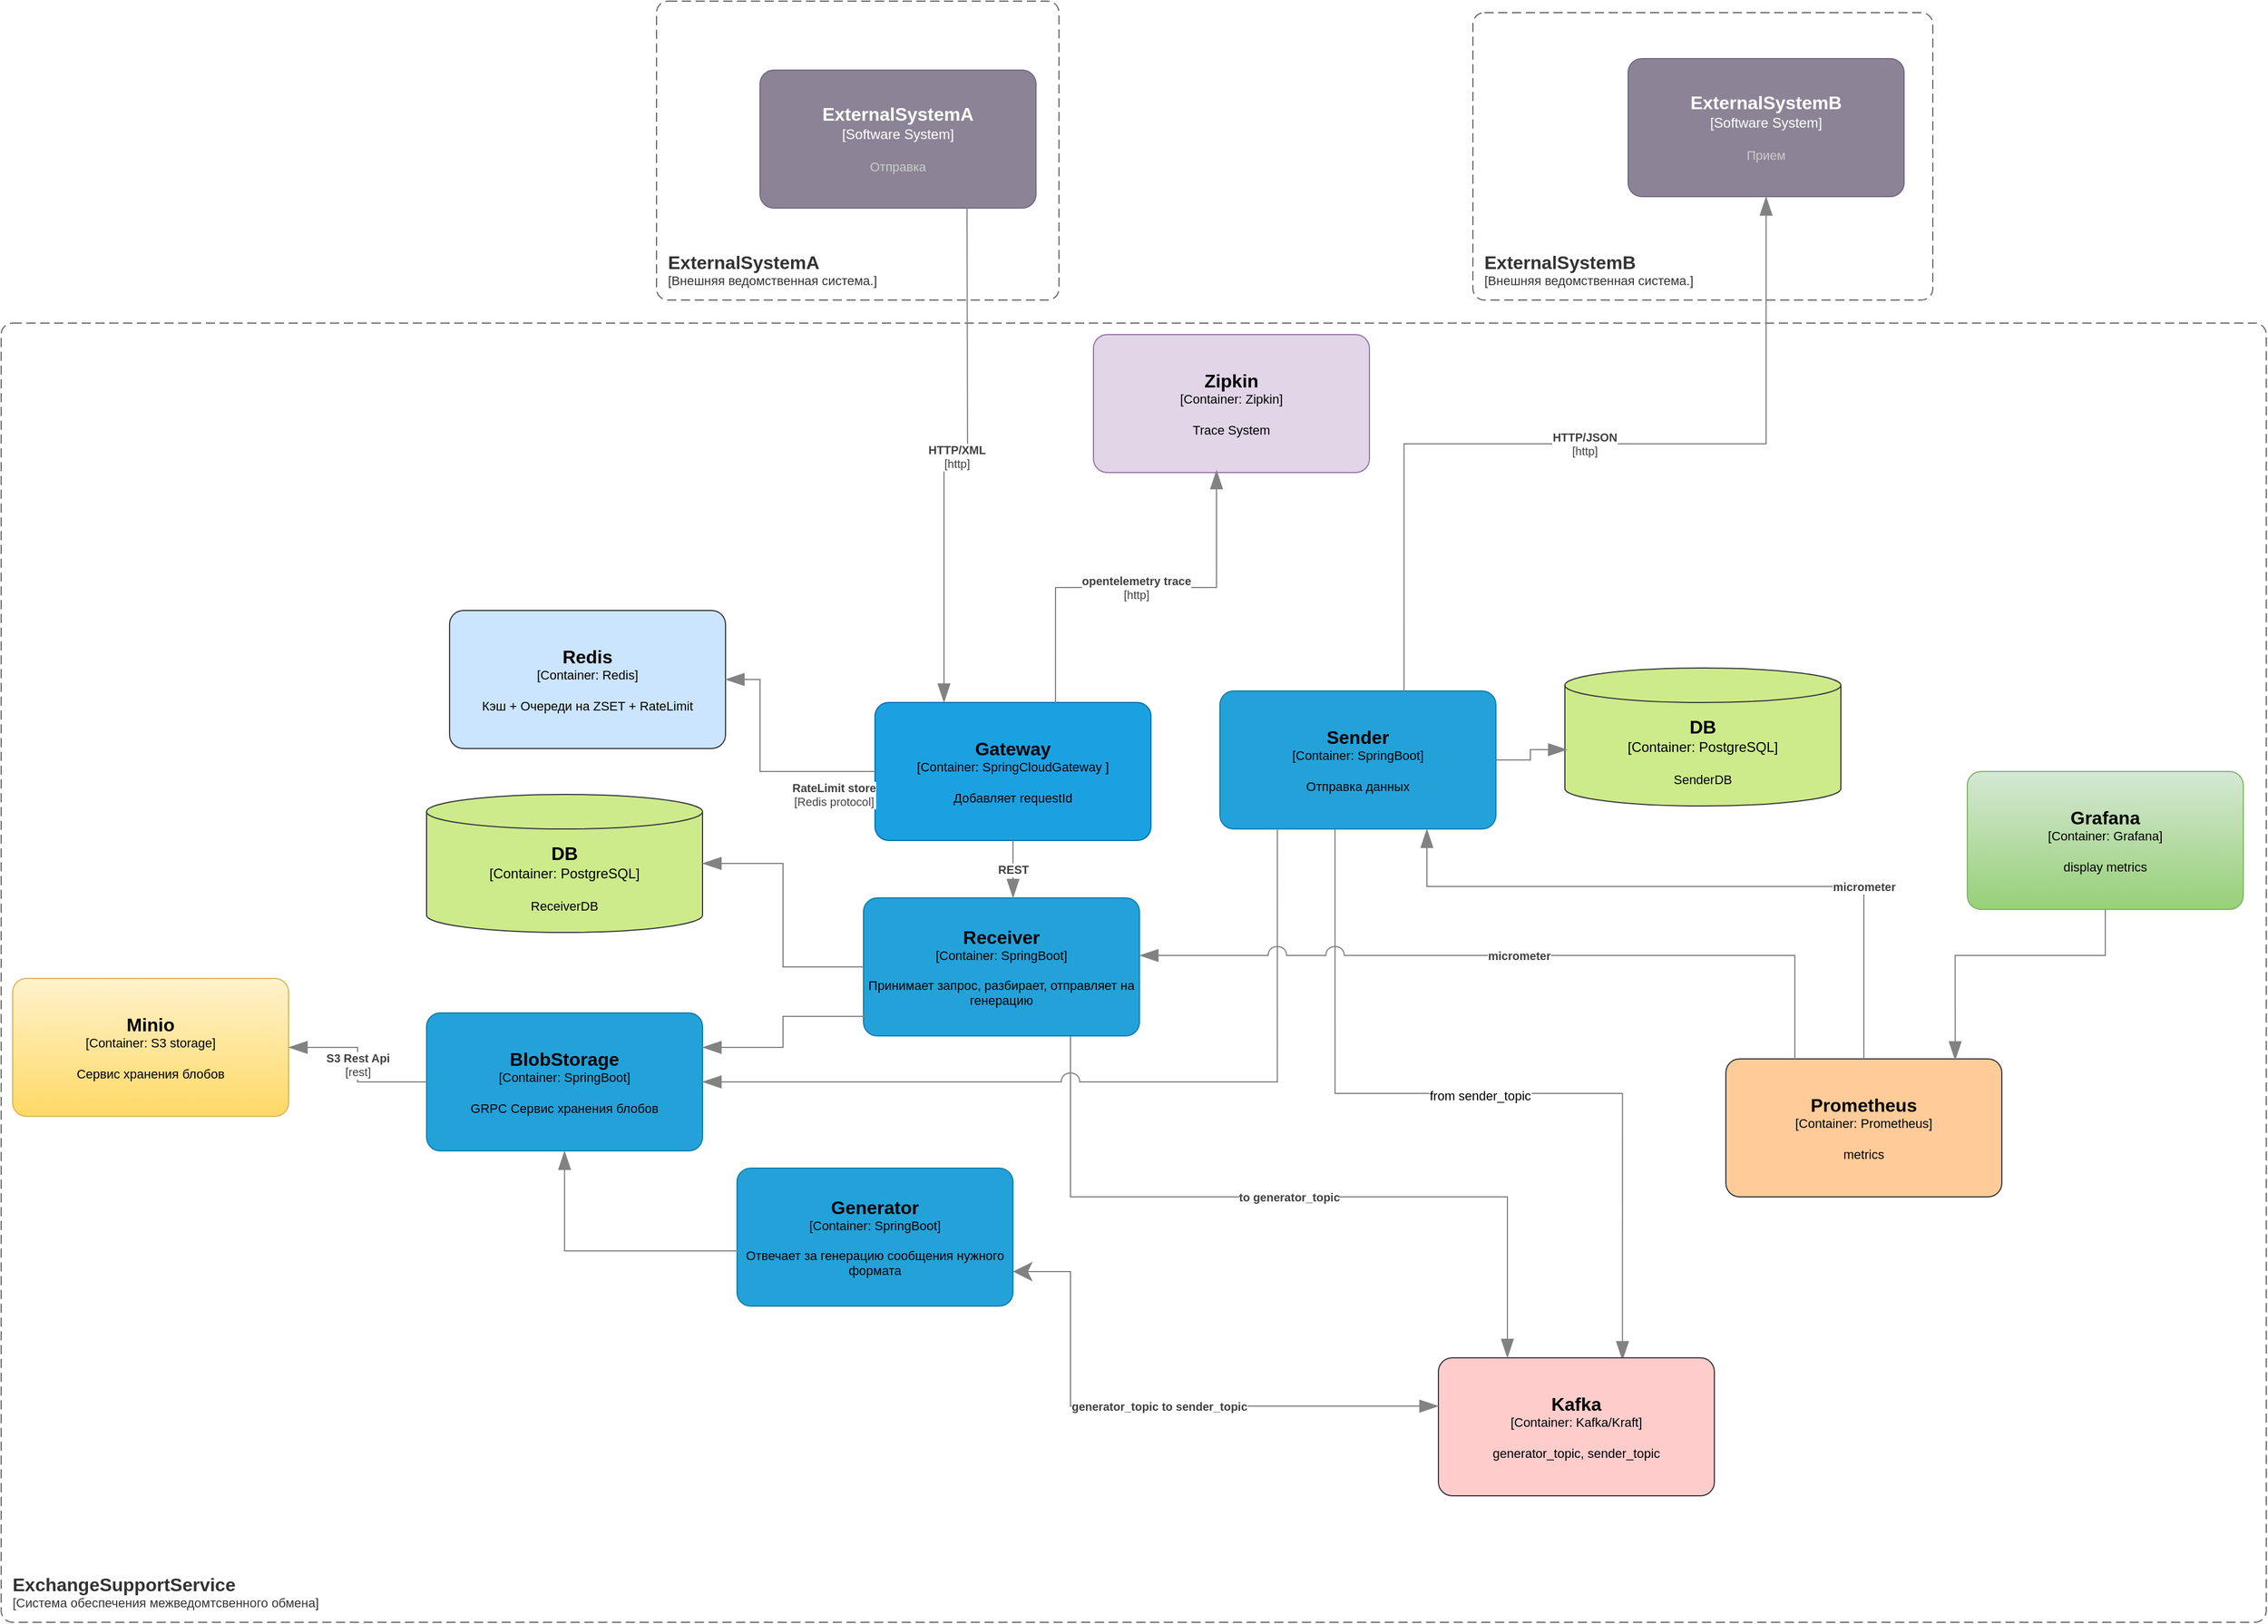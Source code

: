 <mxfile version="26.0.16">
  <diagram name="Page-1" id="t3dytBq4bdNC_tXrDIxK">
    <mxGraphModel dx="2210" dy="1938" grid="1" gridSize="10" guides="1" tooltips="1" connect="1" arrows="1" fold="1" page="1" pageScale="1" pageWidth="850" pageHeight="1100" math="0" shadow="0">
      <root>
        <mxCell id="0" />
        <mxCell id="1" parent="0" />
        <object placeholders="1" c4Type="" c4Description="" label="&lt;div style=&quot;text-align: left&quot;&gt;&lt;div style=&quot;text-align: center&quot;&gt;&lt;b&gt;%c4Description%&lt;/b&gt;&lt;/div&gt;" id="g1uwkmxq5E0kZM4VoFXX-60">
          <mxCell style="endArrow=blockThin;html=1;fontSize=10;fontColor=#404040;strokeWidth=1;endFill=1;strokeColor=#828282;elbow=vertical;metaEdit=1;endSize=14;startSize=14;jumpStyle=arc;jumpSize=16;rounded=0;edgeStyle=orthogonalEdgeStyle;entryX=0.667;entryY=0.017;entryDx=0;entryDy=0;entryPerimeter=0;exitX=0.417;exitY=0.992;exitDx=0;exitDy=0;exitPerimeter=0;" parent="1" source="g1uwkmxq5E0kZM4VoFXX-7" target="g1uwkmxq5E0kZM4VoFXX-45" edge="1">
            <mxGeometry width="240" relative="1" as="geometry">
              <mxPoint x="990" as="sourcePoint" />
              <mxPoint x="820" y="490" as="targetPoint" />
            </mxGeometry>
          </mxCell>
        </object>
        <mxCell id="gR_fpFGUu_pMu_dEn3XF-1" value="from sender_topic" style="edgeLabel;html=1;align=center;verticalAlign=middle;resizable=0;points=[];" vertex="1" connectable="0" parent="g1uwkmxq5E0kZM4VoFXX-60">
          <mxGeometry x="-0.0" y="-2" relative="1" as="geometry">
            <mxPoint as="offset" />
          </mxGeometry>
        </mxCell>
        <object placeholders="1" c4Type="" c4Description="to generator_topic" label="&lt;div style=&quot;text-align: left&quot;&gt;&lt;div style=&quot;text-align: center&quot;&gt;&lt;b&gt;%c4Description%&lt;/b&gt;&lt;/div&gt;" id="g1uwkmxq5E0kZM4VoFXX-59">
          <mxCell style="endArrow=blockThin;html=1;fontSize=10;fontColor=#404040;strokeWidth=1;endFill=1;strokeColor=#828282;elbow=vertical;metaEdit=1;endSize=14;startSize=14;jumpStyle=arc;jumpSize=16;rounded=0;edgeStyle=orthogonalEdgeStyle;exitX=0.75;exitY=1;exitDx=0;exitDy=0;exitPerimeter=0;entryX=0.25;entryY=0;entryDx=0;entryDy=0;entryPerimeter=0;" parent="1" source="g1uwkmxq5E0kZM4VoFXX-19" target="g1uwkmxq5E0kZM4VoFXX-45" edge="1">
            <mxGeometry width="240" relative="1" as="geometry">
              <mxPoint x="580" y="196" as="sourcePoint" />
              <mxPoint x="805" y="526" as="targetPoint" />
            </mxGeometry>
          </mxCell>
        </object>
        <object placeholders="1" c4Name="ExchangeSupportService" c4Type="SystemScopeBoundary" c4Application="Система обеспечения межведомтсвенного обмена" label="&lt;font style=&quot;font-size: 16px&quot;&gt;&lt;b&gt;&lt;div style=&quot;text-align: left&quot;&gt;%c4Name%&lt;/div&gt;&lt;/b&gt;&lt;/font&gt;&lt;div style=&quot;text-align: left&quot;&gt;[%c4Application%]&lt;/div&gt;" id="g1uwkmxq5E0kZM4VoFXX-1">
          <mxCell style="rounded=1;fontSize=11;whiteSpace=wrap;html=1;dashed=1;arcSize=20;fillColor=none;strokeColor=#666666;fontColor=#333333;labelBackgroundColor=none;align=left;verticalAlign=bottom;labelBorderColor=none;spacingTop=0;spacing=10;dashPattern=8 4;metaEdit=1;rotatable=0;perimeter=rectanglePerimeter;noLabel=0;labelPadding=0;allowArrows=0;connectable=0;expand=0;recursiveResize=0;editable=1;pointerEvents=0;absoluteArcSize=1;points=[[0.25,0,0],[0.5,0,0],[0.75,0,0],[1,0.25,0],[1,0.5,0],[1,0.75,0],[0.75,1,0],[0.5,1,0],[0.25,1,0],[0,0.75,0],[0,0.5,0],[0,0.25,0]];" parent="1" vertex="1">
            <mxGeometry x="-380" y="-350" width="1970" height="1130" as="geometry" />
          </mxCell>
        </object>
        <object placeholders="1" c4Name="ExternalSystemA" c4Type="Software System" c4Description="Отправка" label="&lt;font style=&quot;font-size: 16px&quot;&gt;&lt;b&gt;%c4Name%&lt;/b&gt;&lt;/font&gt;&lt;div&gt;[%c4Type%]&lt;/div&gt;&lt;br&gt;&lt;div&gt;&lt;font style=&quot;font-size: 11px&quot;&gt;&lt;font color=&quot;#cccccc&quot;&gt;%c4Description%&lt;/font&gt;&lt;/div&gt;" id="g1uwkmxq5E0kZM4VoFXX-2">
          <mxCell style="rounded=1;whiteSpace=wrap;html=1;labelBackgroundColor=none;fillColor=#8C8496;fontColor=#ffffff;align=center;arcSize=10;strokeColor=#736782;metaEdit=1;resizable=0;points=[[0.25,0,0],[0.5,0,0],[0.75,0,0],[1,0.25,0],[1,0.5,0],[1,0.75,0],[0.75,1,0],[0.5,1,0],[0.25,1,0],[0,0.75,0],[0,0.5,0],[0,0.25,0]];" parent="1" vertex="1">
            <mxGeometry x="280" y="-570" width="240" height="120" as="geometry" />
          </mxCell>
        </object>
        <object placeholders="1" c4Name="ExternalSystemB" c4Type="Software System" c4Description="Прием" label="&lt;font style=&quot;font-size: 16px&quot;&gt;&lt;b&gt;%c4Name%&lt;/b&gt;&lt;/font&gt;&lt;div&gt;[%c4Type%]&lt;/div&gt;&lt;br&gt;&lt;div&gt;&lt;font style=&quot;font-size: 11px&quot;&gt;&lt;font color=&quot;#cccccc&quot;&gt;%c4Description%&lt;/font&gt;&lt;/div&gt;" id="g1uwkmxq5E0kZM4VoFXX-5">
          <mxCell style="rounded=1;whiteSpace=wrap;html=1;labelBackgroundColor=none;fillColor=#8C8496;fontColor=#ffffff;align=center;arcSize=10;strokeColor=#736782;metaEdit=1;resizable=0;points=[[0.25,0,0],[0.5,0,0],[0.75,0,0],[1,0.25,0],[1,0.5,0],[1,0.75,0],[0.75,1,0],[0.5,1,0],[0.25,1,0],[0,0.75,0],[0,0.5,0],[0,0.25,0]];" parent="1" vertex="1">
            <mxGeometry x="1035" y="-580" width="240" height="120" as="geometry" />
          </mxCell>
        </object>
        <object placeholders="1" c4Name="Sender" c4Type="Container" c4Technology="SpringBoot" c4Description="Отправка данных" label="&lt;font style=&quot;font-size: 16px&quot;&gt;&lt;b&gt;%c4Name%&lt;/b&gt;&lt;/font&gt;&lt;div&gt;[%c4Type%: %c4Technology%]&lt;/div&gt;&lt;br&gt;&lt;div&gt;&lt;font style=&quot;font-size: 11px&quot;&gt;&lt;font&gt;%c4Description%&lt;/font&gt;&lt;/font&gt;&lt;/div&gt;" id="g1uwkmxq5E0kZM4VoFXX-7">
          <mxCell style="rounded=1;whiteSpace=wrap;html=1;fontSize=11;labelBackgroundColor=none;fillColor=#23A2D9;fontColor=#000000;align=center;arcSize=10;strokeColor=#0E7DAD;metaEdit=1;resizable=0;points=[[0.25,0,0],[0.5,0,0],[0.75,0,0],[1,0.25,0],[1,0.5,0],[1,0.75,0],[0.75,1,0],[0.5,1,0],[0.25,1,0],[0,0.75,0],[0,0.5,0],[0,0.25,0]];" parent="1" vertex="1">
            <mxGeometry x="680" y="-30" width="240" height="120" as="geometry" />
          </mxCell>
        </object>
        <object placeholders="1" c4Name="Gateway" c4Type="Container" c4Technology="SpringCloudGateway " c4Description="Добавляет requestId" label="&lt;font style=&quot;font-size: 16px&quot;&gt;&lt;b&gt;%c4Name%&lt;/b&gt;&lt;/font&gt;&lt;div&gt;[%c4Type%: %c4Technology%]&lt;/div&gt;&lt;br&gt;&lt;div&gt;&lt;font style=&quot;font-size: 11px&quot;&gt;&lt;font&gt;%c4Description%&lt;/font&gt;&lt;/font&gt;&lt;/div&gt;" id="g1uwkmxq5E0kZM4VoFXX-6">
          <mxCell style="rounded=1;whiteSpace=wrap;html=1;fontSize=11;labelBackgroundColor=none;fillColor=#1ba1e2;align=center;arcSize=10;strokeColor=#006EAF;metaEdit=1;resizable=0;points=[[0.25,0,0],[0.5,0,0],[0.75,0,0],[1,0.25,0],[1,0.5,0],[1,0.75,0],[0.75,1,0],[0.5,1,0],[0.25,1,0],[0,0.75,0],[0,0.5,0],[0,0.25,0]];fontColor=#000000;" parent="1" vertex="1">
            <mxGeometry x="380" y="-20" width="240" height="120" as="geometry" />
          </mxCell>
        </object>
        <object placeholders="1" c4Name="ExternalSystemA" c4Type="Software System" c4Application="Внешняя ведомственная система." label="&lt;font style=&quot;font-size: 16px&quot;&gt;&lt;b&gt;&lt;div style=&quot;text-align: left&quot;&gt;%c4Name%&lt;/div&gt;&lt;/b&gt;&lt;/font&gt;&lt;div style=&quot;text-align: left&quot;&gt;[%c4Application%]&lt;/div&gt;" id="g1uwkmxq5E0kZM4VoFXX-13">
          <mxCell style="rounded=1;fontSize=11;whiteSpace=wrap;html=1;dashed=1;arcSize=20;fillColor=none;strokeColor=#666666;fontColor=#333333;labelBackgroundColor=none;align=left;verticalAlign=bottom;labelBorderColor=none;spacingTop=0;spacing=10;dashPattern=8 4;metaEdit=1;rotatable=0;perimeter=rectanglePerimeter;noLabel=0;labelPadding=0;allowArrows=0;connectable=0;expand=0;recursiveResize=0;editable=1;pointerEvents=0;absoluteArcSize=1;points=[[0.25,0,0],[0.5,0,0],[0.75,0,0],[1,0.25,0],[1,0.5,0],[1,0.75,0],[0.75,1,0],[0.5,1,0],[0.25,1,0],[0,0.75,0],[0,0.5,0],[0,0.25,0]];" parent="1" vertex="1">
            <mxGeometry x="190" y="-630" width="350" height="260" as="geometry" />
          </mxCell>
        </object>
        <object placeholders="1" c4Name="ExternalSystemB" c4Type="Software System" c4Application="Внешняя ведомственная система." label="&lt;font style=&quot;font-size: 16px&quot;&gt;&lt;b&gt;&lt;div style=&quot;text-align: left&quot;&gt;%c4Name%&lt;/div&gt;&lt;/b&gt;&lt;/font&gt;&lt;div style=&quot;text-align: left&quot;&gt;[%c4Application%]&lt;/div&gt;" id="g1uwkmxq5E0kZM4VoFXX-14">
          <mxCell style="rounded=1;fontSize=11;whiteSpace=wrap;html=1;dashed=1;arcSize=20;fillColor=none;strokeColor=#666666;fontColor=#333333;labelBackgroundColor=none;align=left;verticalAlign=bottom;labelBorderColor=none;spacingTop=0;spacing=10;dashPattern=8 4;metaEdit=1;rotatable=0;perimeter=rectanglePerimeter;noLabel=0;labelPadding=0;allowArrows=0;connectable=0;expand=0;recursiveResize=0;editable=1;pointerEvents=0;absoluteArcSize=1;points=[[0.25,0,0],[0.5,0,0],[0.75,0,0],[1,0.25,0],[1,0.5,0],[1,0.75,0],[0.75,1,0],[0.5,1,0],[0.25,1,0],[0,0.75,0],[0,0.5,0],[0,0.25,0]];" parent="1" vertex="1">
            <mxGeometry x="900" y="-620" width="400" height="250" as="geometry" />
          </mxCell>
        </object>
        <object placeholders="1" c4Name="Receiver" c4Type="Container" c4Technology="SpringBoot" c4Description="Принимает запрос, разбирает, отправляет &lt;processGUID, messageID&gt; на генерацию" label="&lt;font style=&quot;font-size: 16px&quot;&gt;&lt;b&gt;%c4Name%&lt;/b&gt;&lt;/font&gt;&lt;div&gt;[%c4Type%: %c4Technology%]&lt;/div&gt;&lt;br&gt;&lt;div&gt;&lt;font style=&quot;font-size: 11px&quot;&gt;&lt;font&gt;%c4Description%&lt;/font&gt;&lt;/font&gt;&lt;/div&gt;" id="g1uwkmxq5E0kZM4VoFXX-19">
          <mxCell style="rounded=1;whiteSpace=wrap;html=1;fontSize=11;labelBackgroundColor=none;fillColor=#23A2D9;fontColor=#000000;align=center;arcSize=10;strokeColor=#0E7DAD;metaEdit=1;resizable=0;points=[[0.25,0,0],[0.5,0,0],[0.75,0,0],[1,0.25,0],[1,0.5,0],[1,0.75,0],[0.75,1,0],[0.5,1,0],[0.25,1,0],[0,0.75,0],[0,0.5,0],[0,0.25,0]];" parent="1" vertex="1">
            <mxGeometry x="370" y="150" width="240" height="120" as="geometry" />
          </mxCell>
        </object>
        <object placeholders="1" c4Name="BlobStorage" c4Type="Container" c4Technology="SpringBoot" c4Description="GRPC Сервис хранения блобов" label="&lt;font style=&quot;font-size: 16px&quot;&gt;&lt;b&gt;%c4Name%&lt;/b&gt;&lt;/font&gt;&lt;div&gt;[%c4Type%: %c4Technology%]&lt;/div&gt;&lt;br&gt;&lt;div&gt;&lt;font style=&quot;font-size: 11px&quot;&gt;&lt;font&gt;%c4Description%&lt;/font&gt;&lt;/font&gt;&lt;/div&gt;" id="g1uwkmxq5E0kZM4VoFXX-22">
          <mxCell style="rounded=1;whiteSpace=wrap;html=1;fontSize=11;labelBackgroundColor=none;fillColor=#23A2D9;fontColor=#000000;align=center;arcSize=10;strokeColor=#0E7DAD;metaEdit=1;resizable=0;points=[[0.25,0,0],[0.5,0,0],[0.75,0,0],[1,0.25,0],[1,0.5,0],[1,0.75,0],[0.75,1,0],[0.5,1,0],[0.25,1,0],[0,0.75,0],[0,0.5,0],[0,0.25,0]];" parent="1" vertex="1">
            <mxGeometry x="-10" y="250" width="240" height="120" as="geometry" />
          </mxCell>
        </object>
        <object placeholders="1" c4Name="DB" c4Type="Container" c4Technology="PostgreSQL" c4Description="ReceiverDB" label="&lt;font style=&quot;font-size: 16px&quot;&gt;&lt;b&gt;%c4Name%&lt;/b&gt;&lt;/font&gt;&lt;div&gt;[%c4Type%:&amp;nbsp;%c4Technology%]&lt;/div&gt;&lt;br&gt;&lt;div&gt;&lt;font style=&quot;font-size: 11px&quot;&gt;&lt;font color=&quot;#000000&quot;&gt;%c4Description%&lt;/font&gt;&lt;/div&gt;" id="g1uwkmxq5E0kZM4VoFXX-24">
          <mxCell style="shape=cylinder3;size=15;whiteSpace=wrap;html=1;boundedLbl=1;rounded=0;labelBackgroundColor=none;fillColor=#cdeb8b;fontSize=12;align=center;strokeColor=#36393d;metaEdit=1;points=[[0.5,0,0],[1,0.25,0],[1,0.5,0],[1,0.75,0],[0.5,1,0],[0,0.75,0],[0,0.5,0],[0,0.25,0]];resizable=0;" parent="1" vertex="1">
            <mxGeometry x="-10" y="60" width="240" height="120" as="geometry" />
          </mxCell>
        </object>
        <object placeholders="1" c4Name="Minio" c4Type="Container" c4Technology="S3 storage" c4Description="Сервис хранения блобов" label="&lt;font style=&quot;font-size: 16px&quot;&gt;&lt;b&gt;%c4Name%&lt;/b&gt;&lt;/font&gt;&lt;div&gt;[%c4Type%: %c4Technology%]&lt;/div&gt;&lt;br&gt;&lt;div&gt;&lt;font style=&quot;font-size: 11px&quot;&gt;&lt;font&gt;%c4Description%&lt;/font&gt;&lt;/font&gt;&lt;/div&gt;" id="g1uwkmxq5E0kZM4VoFXX-28">
          <mxCell style="rounded=1;whiteSpace=wrap;html=1;fontSize=11;labelBackgroundColor=none;fillColor=#fff2cc;align=center;arcSize=10;strokeColor=#d6b656;metaEdit=1;resizable=0;points=[[0.25,0,0],[0.5,0,0],[0.75,0,0],[1,0.25,0],[1,0.5,0],[1,0.75,0],[0.75,1,0],[0.5,1,0],[0.25,1,0],[0,0.75,0],[0,0.5,0],[0,0.25,0]];gradientColor=#ffd966;" parent="1" vertex="1">
            <mxGeometry x="-370" y="220" width="240" height="120" as="geometry" />
          </mxCell>
        </object>
        <object placeholders="1" c4Type="" c4Technology="rest" c4Description="S3 Rest Api" label="&lt;div style=&quot;text-align: left&quot;&gt;&lt;div style=&quot;text-align: center&quot;&gt;&lt;b&gt;%c4Description%&lt;/b&gt;&lt;/div&gt;&lt;div style=&quot;text-align: center&quot;&gt;[%c4Technology%]&lt;/div&gt;&lt;/div&gt;" id="g1uwkmxq5E0kZM4VoFXX-32">
          <mxCell style="endArrow=blockThin;html=1;fontSize=10;fontColor=#404040;strokeWidth=1;endFill=1;strokeColor=#828282;elbow=vertical;metaEdit=1;endSize=14;startSize=14;jumpStyle=arc;jumpSize=16;rounded=0;edgeStyle=orthogonalEdgeStyle;entryX=1;entryY=0.5;entryDx=0;entryDy=0;entryPerimeter=0;exitX=0;exitY=0.5;exitDx=0;exitDy=0;exitPerimeter=0;" parent="1" source="g1uwkmxq5E0kZM4VoFXX-22" target="g1uwkmxq5E0kZM4VoFXX-28" edge="1">
            <mxGeometry width="240" relative="1" as="geometry">
              <mxPoint x="-10" y="320" as="sourcePoint" />
              <mxPoint x="690" y="410" as="targetPoint" />
            </mxGeometry>
          </mxCell>
        </object>
        <object placeholders="1" c4Name="Generator" c4Type="Container" c4Technology="SpringBoot" c4Description="Отвечает за генерацию сообщения нужного формата" label="&lt;font style=&quot;font-size: 16px&quot;&gt;&lt;b&gt;%c4Name%&lt;/b&gt;&lt;/font&gt;&lt;div&gt;[%c4Type%: %c4Technology%]&lt;/div&gt;&lt;br&gt;&lt;div&gt;&lt;font style=&quot;font-size: 11px&quot;&gt;&lt;font&gt;%c4Description%&lt;/font&gt;&lt;/font&gt;&lt;/div&gt;" id="g1uwkmxq5E0kZM4VoFXX-35">
          <mxCell style="rounded=1;whiteSpace=wrap;html=1;fontSize=11;labelBackgroundColor=none;fillColor=#23A2D9;fontColor=#000000;align=center;arcSize=10;strokeColor=#0E7DAD;metaEdit=1;resizable=0;points=[[0.25,0,0],[0.5,0,0],[0.75,0,0],[1,0.25,0],[1,0.5,0],[1,0.75,0],[0.75,1,0],[0.5,1,0],[0.25,1,0],[0,0.75,0],[0,0.5,0],[0,0.25,0]];" parent="1" vertex="1">
            <mxGeometry x="260" y="385" width="240" height="120" as="geometry" />
          </mxCell>
        </object>
        <object placeholders="1" c4Name="Kafka" c4Type="Container" c4Technology="Kafka/Kraft" c4Description="generator_topic, sender_topic" label="&lt;font style=&quot;font-size: 16px&quot;&gt;&lt;b&gt;%c4Name%&lt;/b&gt;&lt;/font&gt;&lt;div&gt;[%c4Type%: %c4Technology%]&lt;/div&gt;&lt;br&gt;&lt;div&gt;&lt;font style=&quot;font-size: 11px&quot;&gt;&lt;font color=&quot;#000000&quot;&gt;%c4Description%&lt;/font&gt;&lt;/div&gt;" id="g1uwkmxq5E0kZM4VoFXX-45">
          <mxCell style="rounded=1;whiteSpace=wrap;html=1;fontSize=11;labelBackgroundColor=none;fillColor=#ffcccc;align=center;arcSize=10;strokeColor=#36393d;metaEdit=1;resizable=0;points=[[0.25,0,0],[0.5,0,0],[0.75,0,0],[1,0.25,0],[1,0.5,0],[1,0.75,0],[0.75,1,0],[0.5,1,0],[0.25,1,0],[0,0.75,0],[0,0.5,0],[0,0.25,0]];" parent="1" vertex="1">
            <mxGeometry x="870" y="550" width="240" height="120" as="geometry" />
          </mxCell>
        </object>
        <object placeholders="1" c4Name="Redis" c4Type="Container" c4Technology="Redis" c4Description="Кэш + Очереди на ZSET + RateLimit" label="&lt;font style=&quot;font-size: 16px&quot;&gt;&lt;b&gt;%c4Name%&lt;/b&gt;&lt;/font&gt;&lt;div&gt;[%c4Type%: %c4Technology%]&lt;/div&gt;&lt;br&gt;&lt;div&gt;&lt;font style=&quot;font-size: 11px&quot;&gt;&lt;font&gt;%c4Description%&lt;/font&gt;&lt;/font&gt;&lt;/div&gt;" id="g1uwkmxq5E0kZM4VoFXX-46">
          <mxCell style="rounded=1;whiteSpace=wrap;html=1;fontSize=11;labelBackgroundColor=none;fillColor=#cce5ff;align=center;arcSize=10;strokeColor=#36393d;metaEdit=1;resizable=0;points=[[0.25,0,0],[0.5,0,0],[0.75,0,0],[1,0.25,0],[1,0.5,0],[1,0.75,0],[0.75,1,0],[0.5,1,0],[0.25,1,0],[0,0.75,0],[0,0.5,0],[0,0.25,0]];fontColor=#000000;" parent="1" vertex="1">
            <mxGeometry x="10" y="-100" width="240" height="120" as="geometry" />
          </mxCell>
        </object>
        <object placeholders="1" c4Type="kafka protocol" c4Description="generator_topic to sender_topic" label="&lt;div style=&quot;text-align: left&quot;&gt;&lt;div style=&quot;text-align: center&quot;&gt;&lt;b&gt;%c4Description%&lt;/b&gt;&lt;/div&gt;" id="g1uwkmxq5E0kZM4VoFXX-58">
          <mxCell style="endArrow=blockThin;html=1;fontSize=10;fontColor=#404040;strokeWidth=1;endFill=1;strokeColor=#828282;elbow=vertical;metaEdit=1;endSize=14;startSize=14;jumpStyle=arc;jumpSize=16;rounded=0;edgeStyle=orthogonalEdgeStyle;exitX=1;exitY=0.75;exitDx=0;exitDy=0;exitPerimeter=0;entryX=0;entryY=0.35;entryDx=0;entryDy=0;entryPerimeter=0;startArrow=classic;startFill=1;" parent="1" source="g1uwkmxq5E0kZM4VoFXX-35" target="g1uwkmxq5E0kZM4VoFXX-45" edge="1">
            <mxGeometry width="240" relative="1" as="geometry">
              <mxPoint x="205" y="349" as="sourcePoint" />
              <mxPoint x="780" y="580" as="targetPoint" />
              <Array as="points">
                <mxPoint x="550" y="475" />
                <mxPoint x="550" y="592" />
              </Array>
            </mxGeometry>
          </mxCell>
        </object>
        <object placeholders="1" c4Name="Prometheus" c4Type="Container" c4Technology="Prometheus" c4Description="metrics" label="&lt;font style=&quot;font-size: 16px&quot;&gt;&lt;b&gt;%c4Name%&lt;/b&gt;&lt;/font&gt;&lt;div&gt;[%c4Type%: %c4Technology%]&lt;/div&gt;&lt;br&gt;&lt;div&gt;&lt;font style=&quot;font-size: 11px&quot;&gt;&lt;font color=&quot;#000000&quot;&gt;%c4Description%&lt;/font&gt;&lt;/div&gt;" id="g1uwkmxq5E0kZM4VoFXX-68">
          <mxCell style="rounded=1;whiteSpace=wrap;html=1;fontSize=11;labelBackgroundColor=none;fillColor=#ffcc99;align=center;arcSize=10;strokeColor=#36393d;metaEdit=1;resizable=0;points=[[0.25,0,0],[0.5,0,0],[0.75,0,0],[1,0.25,0],[1,0.5,0],[1,0.75,0],[0.75,1,0],[0.5,1,0],[0.25,1,0],[0,0.75,0],[0,0.5,0],[0,0.25,0]];" parent="1" vertex="1">
            <mxGeometry x="1120" y="290" width="240" height="120" as="geometry" />
          </mxCell>
        </object>
        <object placeholders="1" c4Type="" c4Description="" label="&lt;div style=&quot;text-align: left&quot;&gt;&lt;div style=&quot;text-align: center&quot;&gt;&lt;b&gt;%c4Description%&lt;/b&gt;&lt;/div&gt;" id="g1uwkmxq5E0kZM4VoFXX-77">
          <mxCell style="endArrow=blockThin;html=1;fontSize=10;fontColor=#404040;strokeWidth=1;endFill=1;strokeColor=#828282;elbow=vertical;metaEdit=1;endSize=14;startSize=14;jumpStyle=arc;jumpSize=16;rounded=0;edgeStyle=orthogonalEdgeStyle;entryX=1;entryY=0.5;entryDx=0;entryDy=0;entryPerimeter=0;" parent="1" source="g1uwkmxq5E0kZM4VoFXX-19" target="g1uwkmxq5E0kZM4VoFXX-24" edge="1">
            <mxGeometry width="240" relative="1" as="geometry">
              <mxPoint x="371" y="513" as="sourcePoint" />
              <mxPoint x="370" y="560" as="targetPoint" />
            </mxGeometry>
          </mxCell>
        </object>
        <object placeholders="1" c4Type="" c4Description="" label="&lt;div style=&quot;text-align: left&quot;&gt;&lt;div style=&quot;text-align: center&quot;&gt;&lt;b&gt;%c4Description%&lt;/b&gt;&lt;/div&gt;" id="g1uwkmxq5E0kZM4VoFXX-80">
          <mxCell style="endArrow=blockThin;html=1;fontSize=10;fontColor=#404040;strokeWidth=1;endFill=1;strokeColor=#828282;elbow=vertical;metaEdit=1;endSize=14;startSize=14;jumpStyle=arc;jumpSize=16;rounded=0;edgeStyle=orthogonalEdgeStyle;entryX=1;entryY=0.25;entryDx=0;entryDy=0;entryPerimeter=0;exitX=0.008;exitY=0.858;exitDx=0;exitDy=0;exitPerimeter=0;" parent="1" source="g1uwkmxq5E0kZM4VoFXX-19" target="g1uwkmxq5E0kZM4VoFXX-22" edge="1">
            <mxGeometry width="240" relative="1" as="geometry">
              <mxPoint x="390" y="140" as="sourcePoint" />
              <mxPoint x="250" y="100" as="targetPoint" />
            </mxGeometry>
          </mxCell>
        </object>
        <object placeholders="1" c4Type="" c4Description="" label="&lt;div style=&quot;text-align: left&quot;&gt;&lt;div style=&quot;text-align: center&quot;&gt;&lt;b&gt;%c4Description%&lt;/b&gt;&lt;/div&gt;" id="g1uwkmxq5E0kZM4VoFXX-83">
          <mxCell style="endArrow=blockThin;html=1;fontSize=10;fontColor=#404040;strokeWidth=1;endFill=1;strokeColor=#828282;elbow=vertical;metaEdit=1;endSize=14;startSize=14;jumpStyle=arc;jumpSize=16;rounded=0;edgeStyle=orthogonalEdgeStyle;entryX=0.5;entryY=1;entryDx=0;entryDy=0;entryPerimeter=0;exitX=0.004;exitY=0.6;exitDx=0;exitDy=0;exitPerimeter=0;" parent="1" source="g1uwkmxq5E0kZM4VoFXX-35" target="g1uwkmxq5E0kZM4VoFXX-22" edge="1">
            <mxGeometry width="240" relative="1" as="geometry">
              <mxPoint x="392" y="183" as="sourcePoint" />
              <mxPoint x="240" y="260" as="targetPoint" />
            </mxGeometry>
          </mxCell>
        </object>
        <object placeholders="1" c4Type="" c4Description="micrometer" label="&lt;div style=&quot;text-align: left&quot;&gt;&lt;div style=&quot;text-align: center&quot;&gt;&lt;b&gt;%c4Description%&lt;/b&gt;&lt;/div&gt;" id="g1uwkmxq5E0kZM4VoFXX-86">
          <mxCell style="endArrow=blockThin;html=1;fontSize=10;fontColor=#404040;strokeWidth=1;endFill=1;strokeColor=#828282;elbow=vertical;metaEdit=1;endSize=14;startSize=14;jumpStyle=arc;jumpSize=16;rounded=0;edgeStyle=orthogonalEdgeStyle;exitX=0.5;exitY=0;exitDx=0;exitDy=0;exitPerimeter=0;entryX=0.75;entryY=1;entryDx=0;entryDy=0;entryPerimeter=0;" parent="1" source="g1uwkmxq5E0kZM4VoFXX-68" target="g1uwkmxq5E0kZM4VoFXX-7" edge="1">
            <mxGeometry x="-0.483" width="240" relative="1" as="geometry">
              <mxPoint x="1020" y="-30" as="sourcePoint" />
              <mxPoint x="1010" y="-50" as="targetPoint" />
              <Array as="points">
                <mxPoint x="1240" y="140" />
                <mxPoint x="860" y="140" />
              </Array>
              <mxPoint as="offset" />
            </mxGeometry>
          </mxCell>
        </object>
        <object placeholders="1" c4Type="" c4Description="REST" label="&lt;div style=&quot;text-align: left&quot;&gt;&lt;div style=&quot;text-align: center&quot;&gt;&lt;b&gt;%c4Description%&lt;/b&gt;&lt;/div&gt;" id="g1uwkmxq5E0kZM4VoFXX-88">
          <mxCell style="endArrow=blockThin;html=1;fontSize=10;fontColor=#404040;strokeWidth=1;endFill=1;strokeColor=#828282;elbow=vertical;metaEdit=1;endSize=14;startSize=14;jumpStyle=arc;jumpSize=16;rounded=0;edgeStyle=orthogonalEdgeStyle;entryX=0.542;entryY=0;entryDx=0;entryDy=0;entryPerimeter=0;exitX=0.5;exitY=1;exitDx=0;exitDy=0;exitPerimeter=0;" parent="1" source="g1uwkmxq5E0kZM4VoFXX-6" target="g1uwkmxq5E0kZM4VoFXX-19" edge="1">
            <mxGeometry width="240" relative="1" as="geometry">
              <mxPoint x="1293" y="291" as="sourcePoint" />
              <mxPoint x="550" y="-90" as="targetPoint" />
            </mxGeometry>
          </mxCell>
        </object>
        <object placeholders="1" c4Type="" c4Description="" label="&lt;div style=&quot;text-align: left&quot;&gt;&lt;div style=&quot;text-align: center&quot;&gt;&lt;b&gt;%c4Description%&lt;/b&gt;&lt;/div&gt;" id="g1uwkmxq5E0kZM4VoFXX-89">
          <mxCell style="endArrow=blockThin;html=1;fontSize=10;fontColor=#404040;strokeWidth=1;endFill=1;strokeColor=#828282;elbow=vertical;metaEdit=1;endSize=14;startSize=14;jumpStyle=arc;jumpSize=16;rounded=0;edgeStyle=orthogonalEdgeStyle;entryX=1;entryY=0.5;entryDx=0;entryDy=0;entryPerimeter=0;exitX=0.208;exitY=1;exitDx=0;exitDy=0;exitPerimeter=0;" parent="1" source="g1uwkmxq5E0kZM4VoFXX-7" target="g1uwkmxq5E0kZM4VoFXX-22" edge="1">
            <mxGeometry width="240" relative="1" as="geometry">
              <mxPoint x="392" y="183" as="sourcePoint" />
              <mxPoint x="240" y="260" as="targetPoint" />
            </mxGeometry>
          </mxCell>
        </object>
        <object placeholders="1" c4Type="" c4Description="micrometer" label="&lt;div style=&quot;text-align: left&quot;&gt;&lt;div style=&quot;text-align: center&quot;&gt;&lt;b&gt;%c4Description%&lt;/b&gt;&lt;/div&gt;" id="g1uwkmxq5E0kZM4VoFXX-91">
          <mxCell style="endArrow=blockThin;html=1;fontSize=10;fontColor=#404040;strokeWidth=1;endFill=1;strokeColor=#828282;elbow=vertical;metaEdit=1;endSize=14;startSize=14;jumpStyle=arc;jumpSize=16;rounded=0;edgeStyle=orthogonalEdgeStyle;exitX=0.25;exitY=0;exitDx=0;exitDy=0;exitPerimeter=0;entryX=1;entryY=0.417;entryDx=0;entryDy=0;entryPerimeter=0;" parent="1" source="g1uwkmxq5E0kZM4VoFXX-68" target="g1uwkmxq5E0kZM4VoFXX-19" edge="1">
            <mxGeometry width="240" relative="1" as="geometry">
              <mxPoint x="1250" y="290" as="sourcePoint" />
              <mxPoint x="640" y="140" as="targetPoint" />
            </mxGeometry>
          </mxCell>
        </object>
        <object placeholders="1" c4Name="Grafana" c4Type="Container" c4Technology="Grafana" c4Description="display metrics" label="&lt;font style=&quot;font-size: 16px&quot;&gt;&lt;b&gt;%c4Name%&lt;/b&gt;&lt;/font&gt;&lt;div&gt;[%c4Type%: %c4Technology%]&lt;/div&gt;&lt;br&gt;&lt;div&gt;&lt;font style=&quot;font-size: 11px&quot;&gt;&lt;font color=&quot;#000000&quot;&gt;%c4Description%&lt;/font&gt;&lt;/div&gt;" id="g1uwkmxq5E0kZM4VoFXX-94">
          <mxCell style="rounded=1;whiteSpace=wrap;html=1;fontSize=11;labelBackgroundColor=none;fillColor=#d5e8d4;align=center;arcSize=10;strokeColor=#82b366;metaEdit=1;resizable=0;points=[[0.25,0,0],[0.5,0,0],[0.75,0,0],[1,0.25,0],[1,0.5,0],[1,0.75,0],[0.75,1,0],[0.5,1,0],[0.25,1,0],[0,0.75,0],[0,0.5,0],[0,0.25,0]];gradientColor=#97d077;" parent="1" vertex="1">
            <mxGeometry x="1330" y="40" width="240" height="120" as="geometry" />
          </mxCell>
        </object>
        <object placeholders="1" c4Type="" c4Description="" label="&lt;div style=&quot;text-align: left&quot;&gt;&lt;div style=&quot;text-align: center&quot;&gt;&lt;b&gt;%c4Description%&lt;/b&gt;&lt;/div&gt;" id="g1uwkmxq5E0kZM4VoFXX-97">
          <mxCell style="endArrow=blockThin;html=1;fontSize=10;fontColor=#404040;strokeWidth=1;endFill=1;strokeColor=#828282;elbow=vertical;metaEdit=1;endSize=14;startSize=14;jumpStyle=arc;jumpSize=16;rounded=0;edgeStyle=orthogonalEdgeStyle;entryX=0.831;entryY=0.01;entryDx=0;entryDy=0;entryPerimeter=0;exitX=0.5;exitY=1;exitDx=0;exitDy=0;exitPerimeter=0;" parent="1" source="g1uwkmxq5E0kZM4VoFXX-94" target="g1uwkmxq5E0kZM4VoFXX-68" edge="1">
            <mxGeometry x="-0.126" y="-10" width="240" relative="1" as="geometry">
              <mxPoint x="1250" y="290" as="sourcePoint" />
              <mxPoint x="1019" y="-66" as="targetPoint" />
              <Array as="points">
                <mxPoint x="1450" y="200" />
                <mxPoint x="1319" y="200" />
              </Array>
              <mxPoint as="offset" />
            </mxGeometry>
          </mxCell>
        </object>
        <object placeholders="1" c4Name="Zipkin" c4Type="Container" c4Technology="Zipkin" c4Description="Trace System" label="&lt;font style=&quot;font-size: 16px&quot;&gt;&lt;b&gt;%c4Name%&lt;/b&gt;&lt;/font&gt;&lt;div&gt;[%c4Type%: %c4Technology%]&lt;/div&gt;&lt;br&gt;&lt;div&gt;&lt;font style=&quot;font-size: 11px&quot;&gt;&lt;font&gt;%c4Description%&lt;/font&gt;&lt;/font&gt;&lt;/div&gt;" id="g1uwkmxq5E0kZM4VoFXX-99">
          <mxCell style="rounded=1;whiteSpace=wrap;html=1;fontSize=11;labelBackgroundColor=none;fillColor=#e1d5e7;align=center;arcSize=10;strokeColor=#9673a6;metaEdit=1;resizable=0;points=[[0.25,0,0],[0.5,0,0],[0.75,0,0],[1,0.25,0],[1,0.5,0],[1,0.75,0],[0.75,1,0],[0.5,1,0],[0.25,1,0],[0,0.75,0],[0,0.5,0],[0,0.25,0]];" parent="1" vertex="1">
            <mxGeometry x="570" y="-340" width="240" height="120" as="geometry" />
          </mxCell>
        </object>
        <object placeholders="1" c4Type="" c4Technology="http" c4Description="HTTP/XML" label="&lt;div style=&quot;text-align: left&quot;&gt;&lt;div style=&quot;text-align: center&quot;&gt;&lt;b&gt;%c4Description%&lt;/b&gt;&lt;/div&gt;&lt;div style=&quot;text-align: center&quot;&gt;[%c4Technology%]&lt;/div&gt;&lt;/div&gt;" id="g1uwkmxq5E0kZM4VoFXX-101">
          <mxCell style="endArrow=blockThin;html=1;fontSize=10;fontColor=#404040;strokeWidth=1;endFill=1;strokeColor=#828282;elbow=vertical;metaEdit=1;endSize=14;startSize=14;jumpStyle=arc;jumpSize=16;rounded=0;edgeStyle=orthogonalEdgeStyle;exitX=0.788;exitY=0.986;exitDx=0;exitDy=0;exitPerimeter=0;entryX=0.25;entryY=0;entryDx=0;entryDy=0;entryPerimeter=0;" parent="1" edge="1" target="g1uwkmxq5E0kZM4VoFXX-6">
            <mxGeometry width="240" relative="1" as="geometry">
              <mxPoint x="460.02" y="-450.0" as="sourcePoint" />
              <mxPoint x="489.86" y="-100.36" as="targetPoint" />
            </mxGeometry>
          </mxCell>
        </object>
        <object placeholders="1" c4Type="" c4Technology="http" c4Description="HTTP/JSON" label="&lt;div style=&quot;text-align: left&quot;&gt;&lt;div style=&quot;text-align: center&quot;&gt;&lt;b&gt;%c4Description%&lt;/b&gt;&lt;/div&gt;&lt;div style=&quot;text-align: center&quot;&gt;[%c4Technology%]&lt;/div&gt;&lt;/div&gt;" id="g1uwkmxq5E0kZM4VoFXX-102">
          <mxCell style="endArrow=blockThin;html=1;fontSize=10;fontColor=#404040;strokeWidth=1;endFill=1;strokeColor=#828282;elbow=vertical;metaEdit=1;endSize=14;startSize=14;jumpStyle=arc;jumpSize=16;rounded=0;edgeStyle=orthogonalEdgeStyle;exitX=0.667;exitY=0.008;exitDx=0;exitDy=0;exitPerimeter=0;entryX=0.5;entryY=1;entryDx=0;entryDy=0;entryPerimeter=0;" parent="1" source="g1uwkmxq5E0kZM4VoFXX-7" target="g1uwkmxq5E0kZM4VoFXX-5" edge="1">
            <mxGeometry width="240" relative="1" as="geometry">
              <mxPoint x="470.02" y="-440.0" as="sourcePoint" />
              <mxPoint x="499.86" y="-90.36" as="targetPoint" />
            </mxGeometry>
          </mxCell>
        </object>
        <object placeholders="1" c4Type="" c4Technology="Redis protocol" c4Description="RateLimit store" label="&lt;div style=&quot;text-align: left&quot;&gt;&lt;div style=&quot;text-align: center&quot;&gt;&lt;b&gt;%c4Description%&lt;/b&gt;&lt;/div&gt;&lt;div style=&quot;text-align: center&quot;&gt;[%c4Technology%]&lt;/div&gt;&lt;/div&gt;" id="g1uwkmxq5E0kZM4VoFXX-108">
          <mxCell style="endArrow=blockThin;html=1;fontSize=10;fontColor=#404040;strokeWidth=1;endFill=1;strokeColor=#828282;elbow=vertical;metaEdit=1;endSize=14;startSize=14;jumpStyle=arc;jumpSize=16;rounded=0;edgeStyle=orthogonalEdgeStyle;exitX=0;exitY=0.5;exitDx=0;exitDy=0;exitPerimeter=0;entryX=1;entryY=0.5;entryDx=0;entryDy=0;entryPerimeter=0;" parent="1" source="g1uwkmxq5E0kZM4VoFXX-6" target="g1uwkmxq5E0kZM4VoFXX-46" edge="1">
            <mxGeometry x="-0.654" y="20" width="240" relative="1" as="geometry">
              <mxPoint x="900" as="sourcePoint" />
              <mxPoint x="900" y="230" as="targetPoint" />
              <Array as="points">
                <mxPoint x="280" y="-40" />
              </Array>
              <mxPoint as="offset" />
            </mxGeometry>
          </mxCell>
        </object>
        <object placeholders="1" c4Type="" c4Technology="http" c4Description="opentelemetry trace" label="&lt;div style=&quot;text-align: left&quot;&gt;&lt;div style=&quot;text-align: center&quot;&gt;&lt;b&gt;%c4Description%&lt;/b&gt;&lt;/div&gt;&lt;div style=&quot;text-align: center&quot;&gt;[%c4Technology%]&lt;/div&gt;&lt;/div&gt;" id="gR_fpFGUu_pMu_dEn3XF-3">
          <mxCell style="endArrow=blockThin;html=1;fontSize=10;fontColor=#404040;strokeWidth=1;endFill=1;strokeColor=#828282;elbow=vertical;metaEdit=1;endSize=14;startSize=14;jumpStyle=arc;jumpSize=16;rounded=0;edgeStyle=orthogonalEdgeStyle;exitX=0.654;exitY=0.017;exitDx=0;exitDy=0;exitPerimeter=0;entryX=0.446;entryY=0.983;entryDx=0;entryDy=0;entryPerimeter=0;" edge="1" parent="1" source="g1uwkmxq5E0kZM4VoFXX-6" target="g1uwkmxq5E0kZM4VoFXX-99">
            <mxGeometry width="240" relative="1" as="geometry">
              <mxPoint x="470.02" y="-440.0" as="sourcePoint" />
              <mxPoint x="450" y="-10" as="targetPoint" />
            </mxGeometry>
          </mxCell>
        </object>
        <object placeholders="1" c4Name="DB" c4Type="Container" c4Technology="PostgreSQL" c4Description="SenderDB" label="&lt;font style=&quot;font-size: 16px&quot;&gt;&lt;b&gt;%c4Name%&lt;/b&gt;&lt;/font&gt;&lt;div&gt;[%c4Type%:&amp;nbsp;%c4Technology%]&lt;/div&gt;&lt;br&gt;&lt;div&gt;&lt;font style=&quot;font-size: 11px&quot;&gt;&lt;font color=&quot;#000000&quot;&gt;%c4Description%&lt;/font&gt;&lt;/div&gt;" id="gR_fpFGUu_pMu_dEn3XF-4">
          <mxCell style="shape=cylinder3;size=15;whiteSpace=wrap;html=1;boundedLbl=1;rounded=0;labelBackgroundColor=none;fillColor=#cdeb8b;fontSize=12;align=center;strokeColor=#36393d;metaEdit=1;points=[[0.5,0,0],[1,0.25,0],[1,0.5,0],[1,0.75,0],[0.5,1,0],[0,0.75,0],[0,0.5,0],[0,0.25,0]];resizable=0;" vertex="1" parent="1">
            <mxGeometry x="980" y="-50" width="240" height="120" as="geometry" />
          </mxCell>
        </object>
        <object placeholders="1" c4Type="" c4Description="" label="&lt;div style=&quot;text-align: left&quot;&gt;&lt;div style=&quot;text-align: center&quot;&gt;&lt;b&gt;%c4Description%&lt;/b&gt;&lt;/div&gt;" id="gR_fpFGUu_pMu_dEn3XF-6">
          <mxCell style="endArrow=blockThin;html=1;fontSize=10;fontColor=#404040;strokeWidth=1;endFill=1;strokeColor=#828282;elbow=vertical;metaEdit=1;endSize=14;startSize=14;jumpStyle=arc;jumpSize=16;rounded=0;edgeStyle=orthogonalEdgeStyle;entryX=0.008;entryY=0.592;entryDx=0;entryDy=0;entryPerimeter=0;exitX=1;exitY=0.5;exitDx=0;exitDy=0;exitPerimeter=0;" edge="1" parent="1" source="g1uwkmxq5E0kZM4VoFXX-7" target="gR_fpFGUu_pMu_dEn3XF-4">
            <mxGeometry width="240" relative="1" as="geometry">
              <mxPoint x="380" y="220" as="sourcePoint" />
              <mxPoint x="240" y="130" as="targetPoint" />
            </mxGeometry>
          </mxCell>
        </object>
      </root>
    </mxGraphModel>
  </diagram>
</mxfile>
